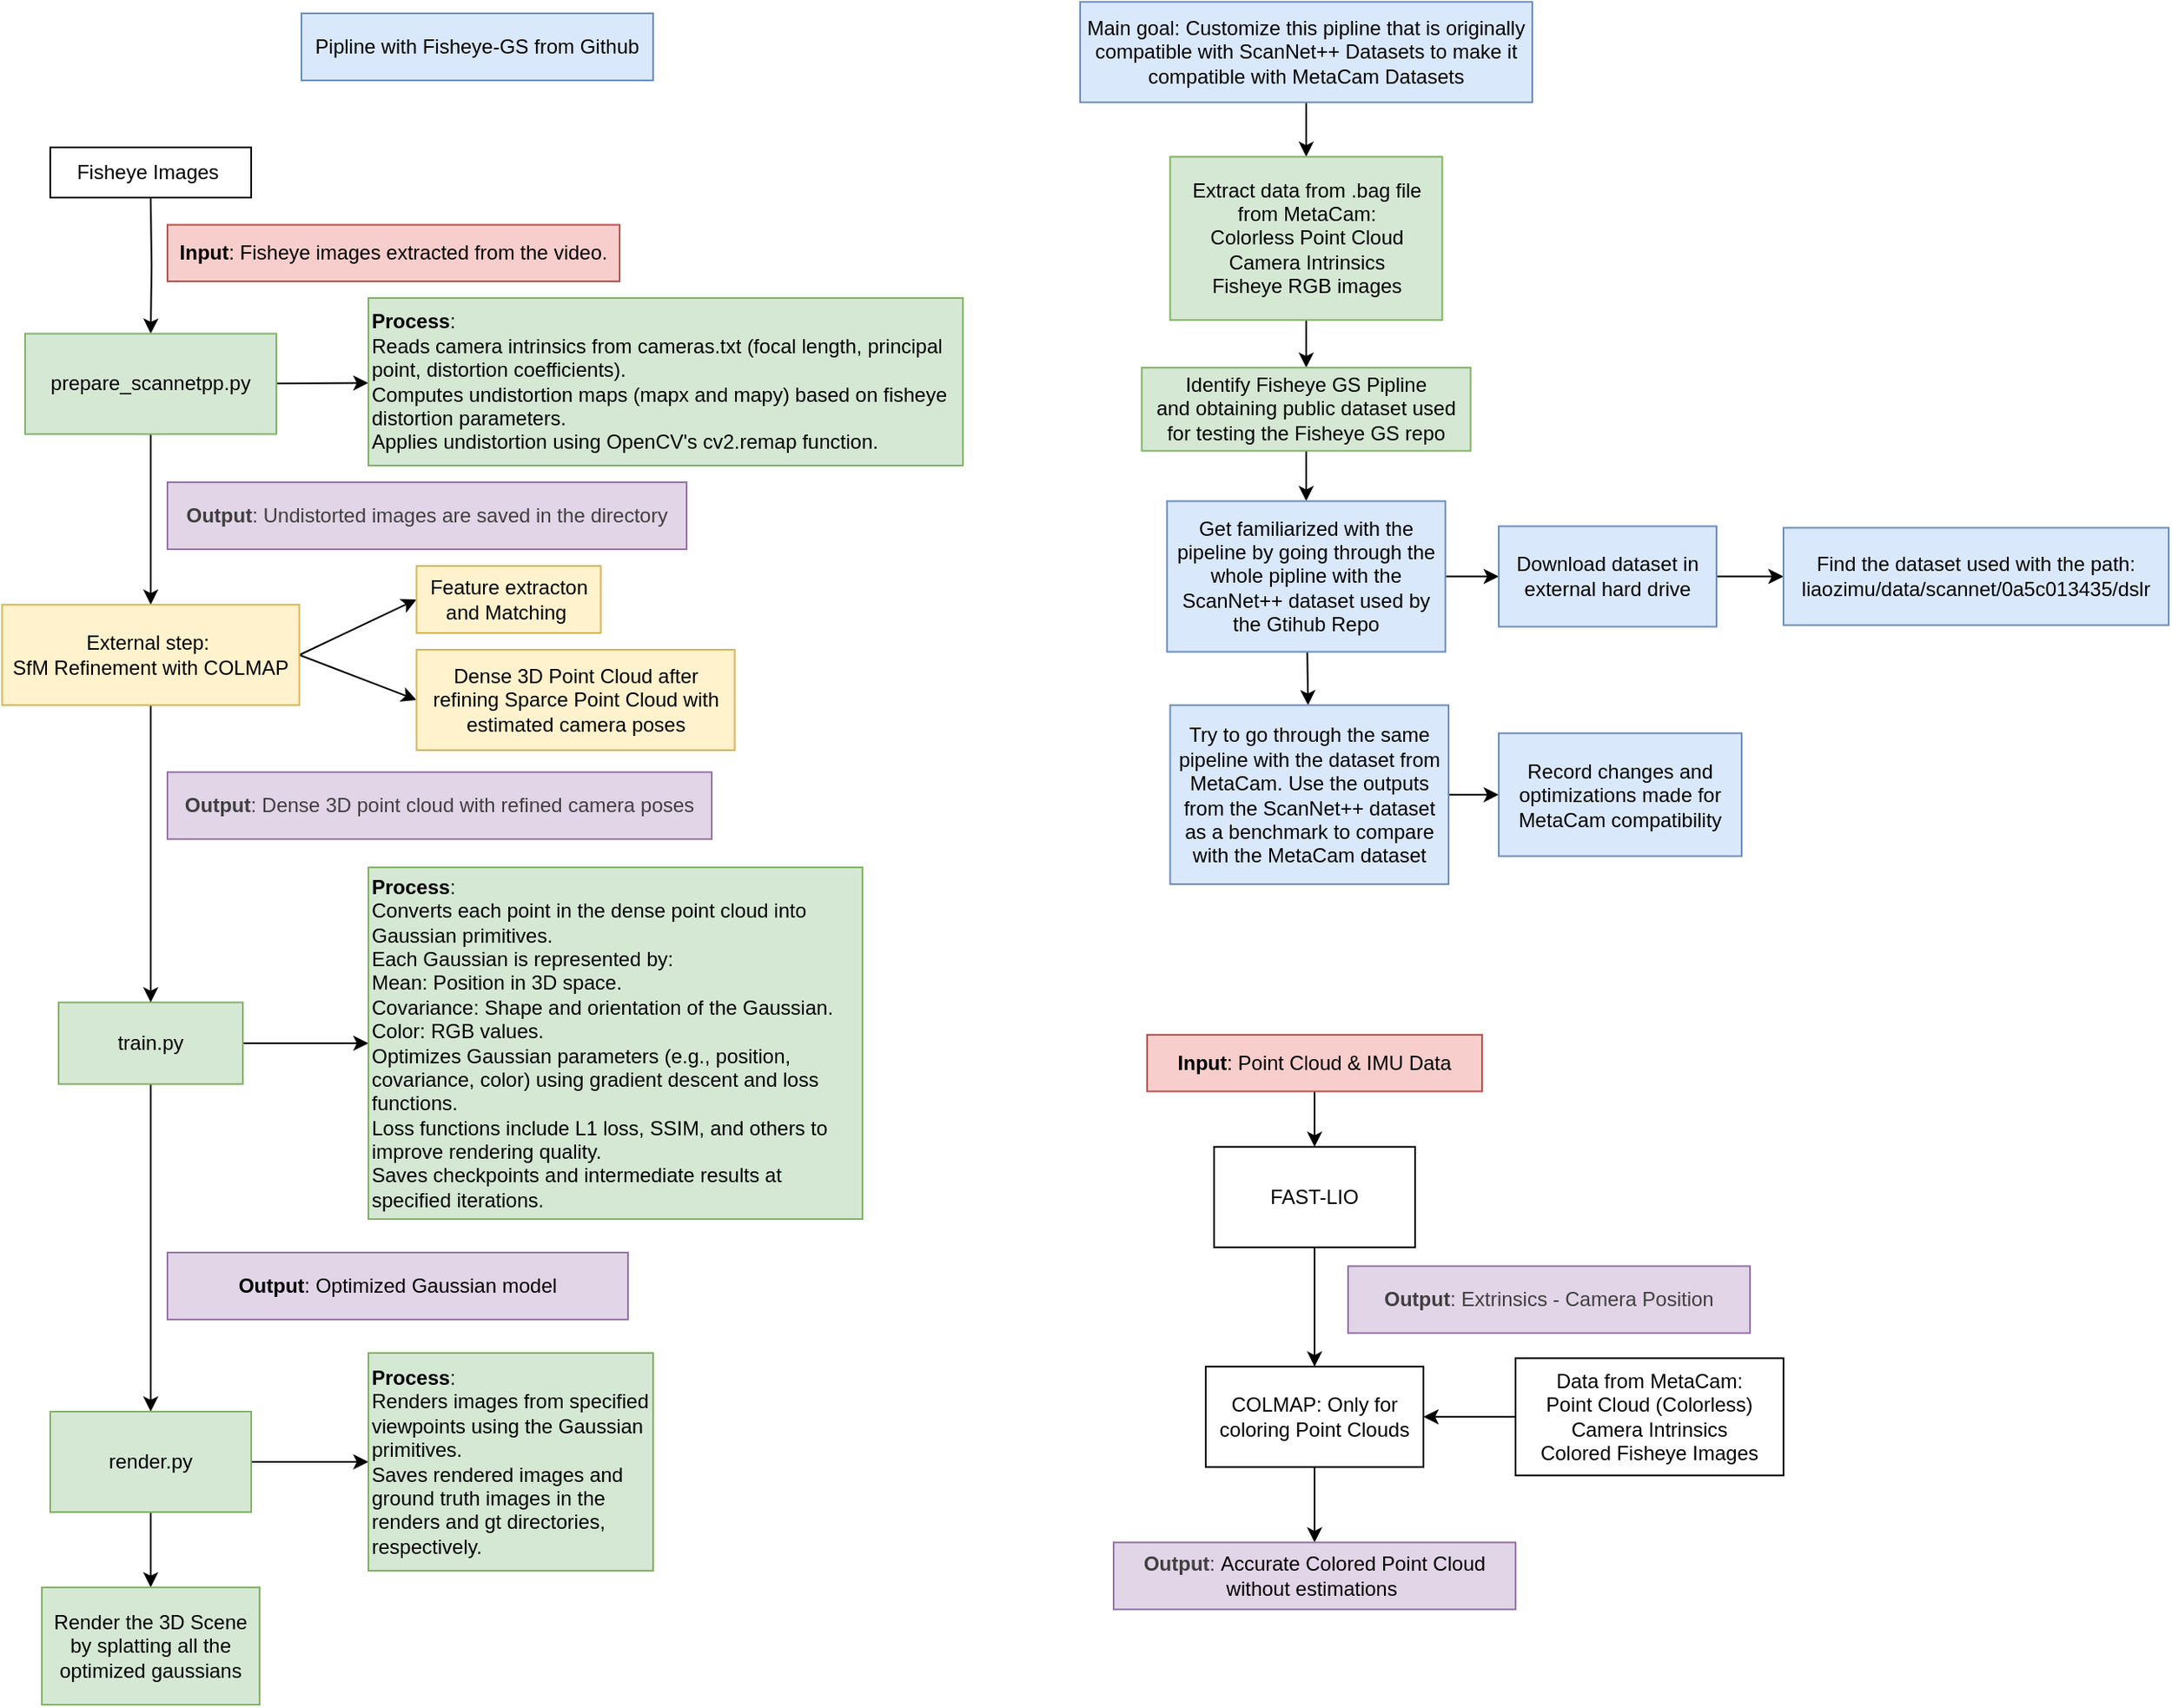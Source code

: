 <mxfile>
    <diagram name="Page-1" id="MI6X1zmfZMaOIha0aocF">
        <mxGraphModel dx="968" dy="715" grid="1" gridSize="10" guides="1" tooltips="1" connect="1" arrows="1" fold="1" page="1" pageScale="1" pageWidth="850" pageHeight="1100" math="0" shadow="0">
            <root>
                <mxCell id="0"/>
                <mxCell id="1" parent="0"/>
                <mxCell id="28" value="" style="edgeStyle=orthogonalEdgeStyle;rounded=0;orthogonalLoop=1;jettySize=auto;html=1;" edge="1" parent="1" target="34">
                    <mxGeometry relative="1" as="geometry">
                        <mxPoint x="135" y="150" as="sourcePoint"/>
                    </mxGeometry>
                </mxCell>
                <mxCell id="31" value="Pipline with Fisheye-GS from Github" style="rounded=0;whiteSpace=wrap;html=1;fillColor=#dae8fc;strokeColor=#6c8ebf;" vertex="1" parent="1">
                    <mxGeometry x="225" y="40" width="210" height="40" as="geometry"/>
                </mxCell>
                <mxCell id="33" value="" style="edgeStyle=none;html=1;entryX=0.5;entryY=0;entryDx=0;entryDy=0;" edge="1" parent="1" source="34" target="60">
                    <mxGeometry relative="1" as="geometry">
                        <mxPoint x="135" y="400" as="targetPoint"/>
                    </mxGeometry>
                </mxCell>
                <mxCell id="53" value="" style="edgeStyle=none;html=1;" edge="1" parent="1" source="34" target="52">
                    <mxGeometry relative="1" as="geometry"/>
                </mxCell>
                <mxCell id="34" value="prepare_scannetpp.py" style="whiteSpace=wrap;html=1;rounded=0;fillColor=#d5e8d4;strokeColor=#82b366;" vertex="1" parent="1">
                    <mxGeometry x="60" y="231.25" width="150" height="60" as="geometry"/>
                </mxCell>
                <mxCell id="38" value="Fisheye Images&amp;nbsp;" style="rounded=0;whiteSpace=wrap;html=1;" vertex="1" parent="1">
                    <mxGeometry x="75" y="120" width="120" height="30" as="geometry"/>
                </mxCell>
                <mxCell id="41" value="" style="edgeStyle=none;html=1;" edge="1" parent="1" source="43" target="44">
                    <mxGeometry relative="1" as="geometry"/>
                </mxCell>
                <mxCell id="42" value="" style="edgeStyle=none;html=1;" edge="1" parent="1" source="43" target="47">
                    <mxGeometry relative="1" as="geometry"/>
                </mxCell>
                <mxCell id="43" value="train.py" style="whiteSpace=wrap;html=1;rounded=0;fillColor=#d5e8d4;strokeColor=#82b366;" vertex="1" parent="1">
                    <mxGeometry x="80" y="630.63" width="110" height="48.75" as="geometry"/>
                </mxCell>
                <mxCell id="44" value="&lt;b&gt;Process&lt;/b&gt;:&amp;nbsp;&lt;div&gt;&lt;font style=&quot;color: rgb(0, 0, 0);&quot;&gt;Converts each point in the dense point cloud into Gaussian primitives.&amp;nbsp;&lt;/font&gt;&lt;div&gt;&lt;font style=&quot;color: rgb(0, 0, 0);&quot;&gt;Each Gaussian is represented by:&amp;nbsp;&lt;/font&gt;&lt;/div&gt;&lt;div&gt;&lt;font style=&quot;color: rgb(0, 0, 0);&quot;&gt;Mean: Position in 3D space.&amp;nbsp;&lt;/font&gt;&lt;/div&gt;&lt;div&gt;&lt;font style=&quot;color: rgb(0, 0, 0);&quot;&gt;Covariance:&amp;nbsp;&lt;span style=&quot;background-color: transparent;&quot;&gt;Shape and orientation of the Gaussian. Color: RGB values.&amp;nbsp;&lt;br&gt;Optimizes Gaussian parameters (e.g., position, covariance, color) using gradient descent and loss functions.&amp;nbsp;&lt;/span&gt;&lt;/font&gt;&lt;/div&gt;&lt;div&gt;&lt;span style=&quot;background-color: transparent;&quot;&gt;&lt;font style=&quot;color: rgb(0, 0, 0);&quot;&gt;Loss functions include L1 loss, SSIM, and others to improve rendering quality.&amp;nbsp;&lt;/font&gt;&lt;/span&gt;&lt;/div&gt;&lt;div&gt;&lt;span style=&quot;background-color: transparent;&quot;&gt;&lt;font style=&quot;color: rgb(0, 0, 0);&quot;&gt;Saves checkpoints and intermediate results at specified iterations.&lt;/font&gt;&lt;br&gt;&lt;/span&gt;&lt;/div&gt;&lt;/div&gt;" style="whiteSpace=wrap;html=1;rounded=0;fillColor=#d5e8d4;strokeColor=#82b366;align=left;" vertex="1" parent="1">
                    <mxGeometry x="265" y="550" width="295" height="210" as="geometry"/>
                </mxCell>
                <mxCell id="45" value="" style="edgeStyle=none;html=1;" edge="1" parent="1" source="47" target="48">
                    <mxGeometry relative="1" as="geometry"/>
                </mxCell>
                <mxCell id="46" value="" style="edgeStyle=none;html=1;" edge="1" parent="1" source="47" target="49">
                    <mxGeometry relative="1" as="geometry"/>
                </mxCell>
                <mxCell id="47" value="render.py" style="whiteSpace=wrap;html=1;rounded=0;fillColor=#d5e8d4;strokeColor=#82b366;" vertex="1" parent="1">
                    <mxGeometry x="75" y="875" width="120" height="60" as="geometry"/>
                </mxCell>
                <mxCell id="48" value="&lt;font style=&quot;color: rgb(0, 0, 0);&quot;&gt;&lt;b&gt;Process&lt;/b&gt;:&amp;nbsp;&lt;/font&gt;&lt;div&gt;&lt;font style=&quot;color: rgb(0, 0, 0);&quot;&gt;Renders images from specified viewpoints using the Gaussian primitives.&amp;nbsp;&lt;/font&gt;&lt;div&gt;&lt;font style=&quot;color: rgb(0, 0, 0);&quot;&gt;Saves rendered images and ground truth images in the renders and gt directories, respectively.&lt;/font&gt;&lt;/div&gt;&lt;/div&gt;" style="whiteSpace=wrap;html=1;rounded=0;fillColor=#d5e8d4;strokeColor=#82b366;align=left;" vertex="1" parent="1">
                    <mxGeometry x="265" y="840" width="170" height="130" as="geometry"/>
                </mxCell>
                <mxCell id="49" value="Render the 3D Scene by splatting all the optimized gaussians" style="whiteSpace=wrap;html=1;rounded=0;fillColor=#d5e8d4;strokeColor=#82b366;" vertex="1" parent="1">
                    <mxGeometry x="70" y="980" width="130" height="70" as="geometry"/>
                </mxCell>
                <mxCell id="52" value="&lt;b&gt;Process&lt;/b&gt;:&lt;br&gt;&lt;span style=&quot;background-color: transparent;&quot;&gt;Reads camera intrinsics from cameras.txt (focal length, principal point, distortion coefficients).&lt;/span&gt;&lt;br&gt;&lt;span style=&quot;background-color: transparent;&quot;&gt;Computes undistortion maps (mapx and mapy) based on fisheye distortion parameters.&lt;/span&gt;&lt;br&gt;&lt;span style=&quot;background-color: transparent;&quot;&gt;Applies undistortion using OpenCV&#39;s cv2.remap function.&amp;nbsp;&lt;/span&gt;" style="whiteSpace=wrap;html=1;fillColor=#d5e8d4;strokeColor=#82b366;rounded=0;align=left;" vertex="1" parent="1">
                    <mxGeometry x="265" y="210" width="355" height="100" as="geometry"/>
                </mxCell>
                <mxCell id="56" value="&lt;b style=&quot;scrollbar-color: light-dark(#e2e2e2, #4b4b4b)&lt;br/&gt;&#x9;&#x9;&#x9;&#x9;&#x9;light-dark(#fbfbfb, var(--dark-panel-color)); text-align: left;&quot;&gt;Input&lt;/b&gt;&lt;span style=&quot;color: rgb(0, 0, 0); text-align: left;&quot;&gt;: Fisheye images extracted from the video.&lt;/span&gt;" style="rounded=0;whiteSpace=wrap;html=1;fillColor=#f8cecc;strokeColor=#b85450;" vertex="1" parent="1">
                    <mxGeometry x="145" y="166.25" width="270" height="33.75" as="geometry"/>
                </mxCell>
                <mxCell id="58" value="&lt;b style=&quot;color: rgb(63, 63, 63); scrollbar-color: light-dark(#e2e2e2, #4b4b4b)&lt;br/&gt;&#x9;&#x9;&#x9;&#x9;&#x9;light-dark(#fbfbfb, var(--dark-panel-color)); text-align: left;&quot;&gt;Output&lt;/b&gt;&lt;span style=&quot;color: rgb(63, 63, 63); text-align: left;&quot;&gt;: Undistorted images are saved in the directory&lt;/span&gt;" style="rounded=0;whiteSpace=wrap;html=1;fillColor=#e1d5e7;strokeColor=#9673a6;" vertex="1" parent="1">
                    <mxGeometry x="145" y="320" width="310" height="40" as="geometry"/>
                </mxCell>
                <mxCell id="64" value="" style="edgeStyle=none;html=1;rounded=0;curved=1;entryX=0;entryY=0.5;entryDx=0;entryDy=0;exitX=1;exitY=0.5;exitDx=0;exitDy=0;" edge="1" parent="1" source="60" target="62">
                    <mxGeometry relative="1" as="geometry"/>
                </mxCell>
                <mxCell id="65" value="" style="edgeStyle=none;html=1;exitX=1;exitY=0.5;exitDx=0;exitDy=0;entryX=0;entryY=0.5;entryDx=0;entryDy=0;" edge="1" parent="1" source="60" target="61">
                    <mxGeometry relative="1" as="geometry">
                        <mxPoint x="243.75" y="410" as="sourcePoint"/>
                    </mxGeometry>
                </mxCell>
                <mxCell id="68" value="" style="edgeStyle=none;html=1;entryX=0.5;entryY=0;entryDx=0;entryDy=0;exitX=0.5;exitY=1;exitDx=0;exitDy=0;" edge="1" parent="1" source="60" target="43">
                    <mxGeometry relative="1" as="geometry">
                        <mxPoint x="135" y="520" as="targetPoint"/>
                    </mxGeometry>
                </mxCell>
                <mxCell id="60" value="External step:&amp;nbsp;&lt;br&gt;SfM Refinement with COLMAP" style="rounded=0;whiteSpace=wrap;html=1;fillColor=#fff2cc;strokeColor=#d6b656;" vertex="1" parent="1">
                    <mxGeometry x="46.25" y="393.13" width="177.5" height="60" as="geometry"/>
                </mxCell>
                <mxCell id="61" value="Feature extracton and Matching&amp;nbsp;" style="whiteSpace=wrap;html=1;rounded=0;fillColor=#fff2cc;strokeColor=#d6b656;" vertex="1" parent="1">
                    <mxGeometry x="293.75" y="370" width="110" height="40" as="geometry"/>
                </mxCell>
                <mxCell id="62" value="Dense 3D Point Cloud after refining Sparce Point Cloud with estimated camera poses" style="whiteSpace=wrap;html=1;rounded=0;fillColor=#fff2cc;strokeColor=#d6b656;" vertex="1" parent="1">
                    <mxGeometry x="293.75" y="420" width="190" height="60" as="geometry"/>
                </mxCell>
                <mxCell id="71" value="&lt;b style=&quot;color: rgb(63, 63, 63); scrollbar-color: light-dark(#e2e2e2, #4b4b4b)&lt;br/&gt;&#x9;&#x9;&#x9;&#x9;&#x9;light-dark(#fbfbfb, var(--dark-panel-color)); text-align: left;&quot;&gt;Output&lt;/b&gt;&lt;span style=&quot;color: rgb(63, 63, 63); text-align: left;&quot;&gt;: Dense 3D point cloud with refined camera poses&lt;/span&gt;" style="rounded=0;whiteSpace=wrap;html=1;fillColor=#e1d5e7;strokeColor=#9673a6;" vertex="1" parent="1">
                    <mxGeometry x="145" y="493.13" width="325" height="40" as="geometry"/>
                </mxCell>
                <mxCell id="72" value="&lt;span style=&quot;color: rgb(0, 0, 0);&quot;&gt;&lt;b&gt;Output&lt;/b&gt;: Optimized Gaussian model&lt;/span&gt;" style="rounded=0;whiteSpace=wrap;html=1;fillColor=#e1d5e7;strokeColor=#9673a6;" vertex="1" parent="1">
                    <mxGeometry x="145" y="780" width="275" height="40" as="geometry"/>
                </mxCell>
                <mxCell id="75" value="" style="edgeStyle=none;html=1;" edge="1" parent="1" source="73" target="74">
                    <mxGeometry relative="1" as="geometry"/>
                </mxCell>
                <mxCell id="73" value="FAST-LIO" style="rounded=0;whiteSpace=wrap;html=1;" vertex="1" parent="1">
                    <mxGeometry x="770" y="716.88" width="120" height="60" as="geometry"/>
                </mxCell>
                <mxCell id="84" value="" style="edgeStyle=none;html=1;entryX=0.5;entryY=0;entryDx=0;entryDy=0;" edge="1" parent="1" source="74" target="86">
                    <mxGeometry relative="1" as="geometry">
                        <mxPoint x="830" y="956.88" as="targetPoint"/>
                    </mxGeometry>
                </mxCell>
                <mxCell id="74" value="COLMAP: Only for coloring Point Clouds" style="rounded=0;whiteSpace=wrap;html=1;" vertex="1" parent="1">
                    <mxGeometry x="765" y="848.13" width="130" height="60" as="geometry"/>
                </mxCell>
                <mxCell id="79" value="" style="edgeStyle=none;html=1;" edge="1" parent="1" source="78" target="73">
                    <mxGeometry relative="1" as="geometry"/>
                </mxCell>
                <mxCell id="78" value="&lt;b style=&quot;scrollbar-color: light-dark(#e2e2e2, #4b4b4b)&lt;br/&gt;&#x9;&#x9;&#x9;&#x9;&#x9;light-dark(#fbfbfb, var(--dark-panel-color)); text-align: left;&quot;&gt;Input&lt;/b&gt;&lt;span style=&quot;color: rgb(0, 0, 0); text-align: left;&quot;&gt;: Point Cloud &amp;amp; IMU Data&lt;/span&gt;" style="rounded=0;whiteSpace=wrap;html=1;fillColor=#f8cecc;strokeColor=#b85450;" vertex="1" parent="1">
                    <mxGeometry x="730" y="650" width="200" height="33.75" as="geometry"/>
                </mxCell>
                <mxCell id="80" value="&lt;b style=&quot;color: rgb(63, 63, 63); scrollbar-color: light-dark(#e2e2e2, #4b4b4b)&lt;br/&gt;&#x9;&#x9;&#x9;&#x9;&#x9;light-dark(#fbfbfb, var(--dark-panel-color)); text-align: left;&quot;&gt;Output&lt;/b&gt;&lt;span style=&quot;color: rgb(63, 63, 63); text-align: left;&quot;&gt;: Extrinsics - Camera Position&lt;/span&gt;" style="rounded=0;whiteSpace=wrap;html=1;fillColor=#e1d5e7;strokeColor=#9673a6;" vertex="1" parent="1">
                    <mxGeometry x="850" y="788.13" width="240" height="40" as="geometry"/>
                </mxCell>
                <mxCell id="82" value="" style="edgeStyle=none;html=1;" edge="1" parent="1" source="81" target="74">
                    <mxGeometry relative="1" as="geometry"/>
                </mxCell>
                <mxCell id="81" value="Data from MetaCam:&lt;br&gt;Point Cloud (Colorless)&lt;br&gt;Camera Intrinsics&lt;br&gt;Colored Fisheye Images" style="rounded=0;whiteSpace=wrap;html=1;" vertex="1" parent="1">
                    <mxGeometry x="950" y="843.13" width="160" height="70" as="geometry"/>
                </mxCell>
                <mxCell id="86" value="&lt;b style=&quot;color: rgb(63, 63, 63); scrollbar-color: light-dark(#e2e2e2, #4b4b4b)&lt;br/&gt;&#x9;&#x9;&#x9;&#x9;&#x9;light-dark(#fbfbfb, var(--dark-panel-color)); text-align: left;&quot;&gt;Output&lt;/b&gt;&lt;span style=&quot;color: rgb(63, 63, 63); text-align: left;&quot;&gt;:&amp;nbsp;&lt;span style=&quot;color: rgb(0, 0, 0); text-align: center;&quot;&gt;Accurate Colored Point Cloud without estimations&lt;/span&gt;&amp;nbsp;&lt;/span&gt;" style="rounded=0;whiteSpace=wrap;html=1;fillColor=#e1d5e7;strokeColor=#9673a6;" vertex="1" parent="1">
                    <mxGeometry x="710" y="953.13" width="240" height="40" as="geometry"/>
                </mxCell>
                <mxCell id="91" value="" style="edgeStyle=none;html=1;" edge="1" parent="1" source="89" target="90">
                    <mxGeometry relative="1" as="geometry"/>
                </mxCell>
                <mxCell id="89" value="&lt;span style=&quot;color: rgb(0, 0, 0);&quot;&gt;Main goal: Customize this pipline that is originally compatible with ScanNet++ Datasets to make it compatible with MetaCam Datasets&lt;/span&gt;" style="rounded=0;whiteSpace=wrap;html=1;fillColor=#dae8fc;strokeColor=#6c8ebf;" vertex="1" parent="1">
                    <mxGeometry x="690" y="33.13" width="270" height="60" as="geometry"/>
                </mxCell>
                <mxCell id="93" value="" style="edgeStyle=none;html=1;" edge="1" parent="1" source="90" target="92">
                    <mxGeometry relative="1" as="geometry"/>
                </mxCell>
                <mxCell id="90" value="Extract data from .bag file from MetaCam:&lt;br&gt;Colorless Point Cloud&lt;div&gt;&lt;div&gt;Camera Intrinsics&lt;/div&gt;&lt;/div&gt;&lt;div&gt;Fisheye RGB images&lt;/div&gt;" style="whiteSpace=wrap;html=1;rounded=0;fillColor=#d5e8d4;strokeColor=#82b366;" vertex="1" parent="1">
                    <mxGeometry x="743.75" y="125.63" width="162.5" height="97.5" as="geometry"/>
                </mxCell>
                <mxCell id="95" value="" style="edgeStyle=none;html=1;" edge="1" parent="1" source="92" target="94">
                    <mxGeometry relative="1" as="geometry"/>
                </mxCell>
                <mxCell id="92" value="Identify Fisheye GS Pipline and&lt;span style=&quot;color: rgb(0, 0, 0);&quot;&gt;&amp;nbsp;obtaining public dataset used for testing the&amp;nbsp;&lt;/span&gt;&lt;span style=&quot;color: rgb(0, 0, 0);&quot;&gt;Fisheye GS repo&lt;/span&gt;" style="whiteSpace=wrap;html=1;rounded=0;fillColor=#d5e8d4;strokeColor=#82b366;" vertex="1" parent="1">
                    <mxGeometry x="726.79" y="251.57" width="196.41" height="49.69" as="geometry"/>
                </mxCell>
                <mxCell id="97" value="" style="edgeStyle=none;html=1;" edge="1" parent="1" source="94" target="96">
                    <mxGeometry relative="1" as="geometry"/>
                </mxCell>
                <mxCell id="102" value="" style="edgeStyle=none;html=1;" edge="1" parent="1" source="94" target="101">
                    <mxGeometry relative="1" as="geometry"/>
                </mxCell>
                <mxCell id="94" value="&lt;span style=&quot;color: rgb(0, 0, 0);&quot;&gt;Get familiarized with the pipeline by&lt;/span&gt;&amp;nbsp;going through the whole pipline with the ScanNet++ dataset used by the Gtihub Repo" style="whiteSpace=wrap;html=1;rounded=0;fillColor=#dae8fc;strokeColor=#6c8ebf;" vertex="1" parent="1">
                    <mxGeometry x="741.87" y="331.26" width="166.25" height="90" as="geometry"/>
                </mxCell>
                <mxCell id="108" value="" style="edgeStyle=none;html=1;" edge="1" parent="1" source="96" target="107">
                    <mxGeometry relative="1" as="geometry"/>
                </mxCell>
                <mxCell id="96" value="Try to go through the same pipeline with the dataset from MetaCam.&amp;nbsp;&lt;span style=&quot;color: rgb(0, 0, 0);&quot;&gt;Use the outputs from the ScanNet++ dataset as a benchmark to compare with the MetaCam dataset&lt;/span&gt;" style="whiteSpace=wrap;html=1;fillColor=#dae8fc;strokeColor=#6c8ebf;rounded=0;" vertex="1" parent="1">
                    <mxGeometry x="743.75" y="453.13" width="166.25" height="106.87" as="geometry"/>
                </mxCell>
                <mxCell id="106" value="" style="edgeStyle=none;html=1;" edge="1" parent="1" source="101" target="105">
                    <mxGeometry relative="1" as="geometry"/>
                </mxCell>
                <mxCell id="101" value="Download dataset in external hard drive" style="whiteSpace=wrap;html=1;fillColor=#dae8fc;strokeColor=#6c8ebf;rounded=0;" vertex="1" parent="1">
                    <mxGeometry x="940" y="346.26" width="130" height="60" as="geometry"/>
                </mxCell>
                <mxCell id="105" value="Find the dataset used with the path:&lt;br&gt;liaozimu/data/scannet/0a5c013435/dslr" style="whiteSpace=wrap;html=1;fillColor=#dae8fc;strokeColor=#6c8ebf;rounded=0;" vertex="1" parent="1">
                    <mxGeometry x="1110" y="347.19" width="230" height="58.13" as="geometry"/>
                </mxCell>
                <mxCell id="107" value="Record changes and optimizations made for MetaCam compatibility" style="whiteSpace=wrap;html=1;fillColor=#dae8fc;strokeColor=#6c8ebf;rounded=0;" vertex="1" parent="1">
                    <mxGeometry x="940" y="469.85" width="145" height="73.44" as="geometry"/>
                </mxCell>
            </root>
        </mxGraphModel>
    </diagram>
</mxfile>